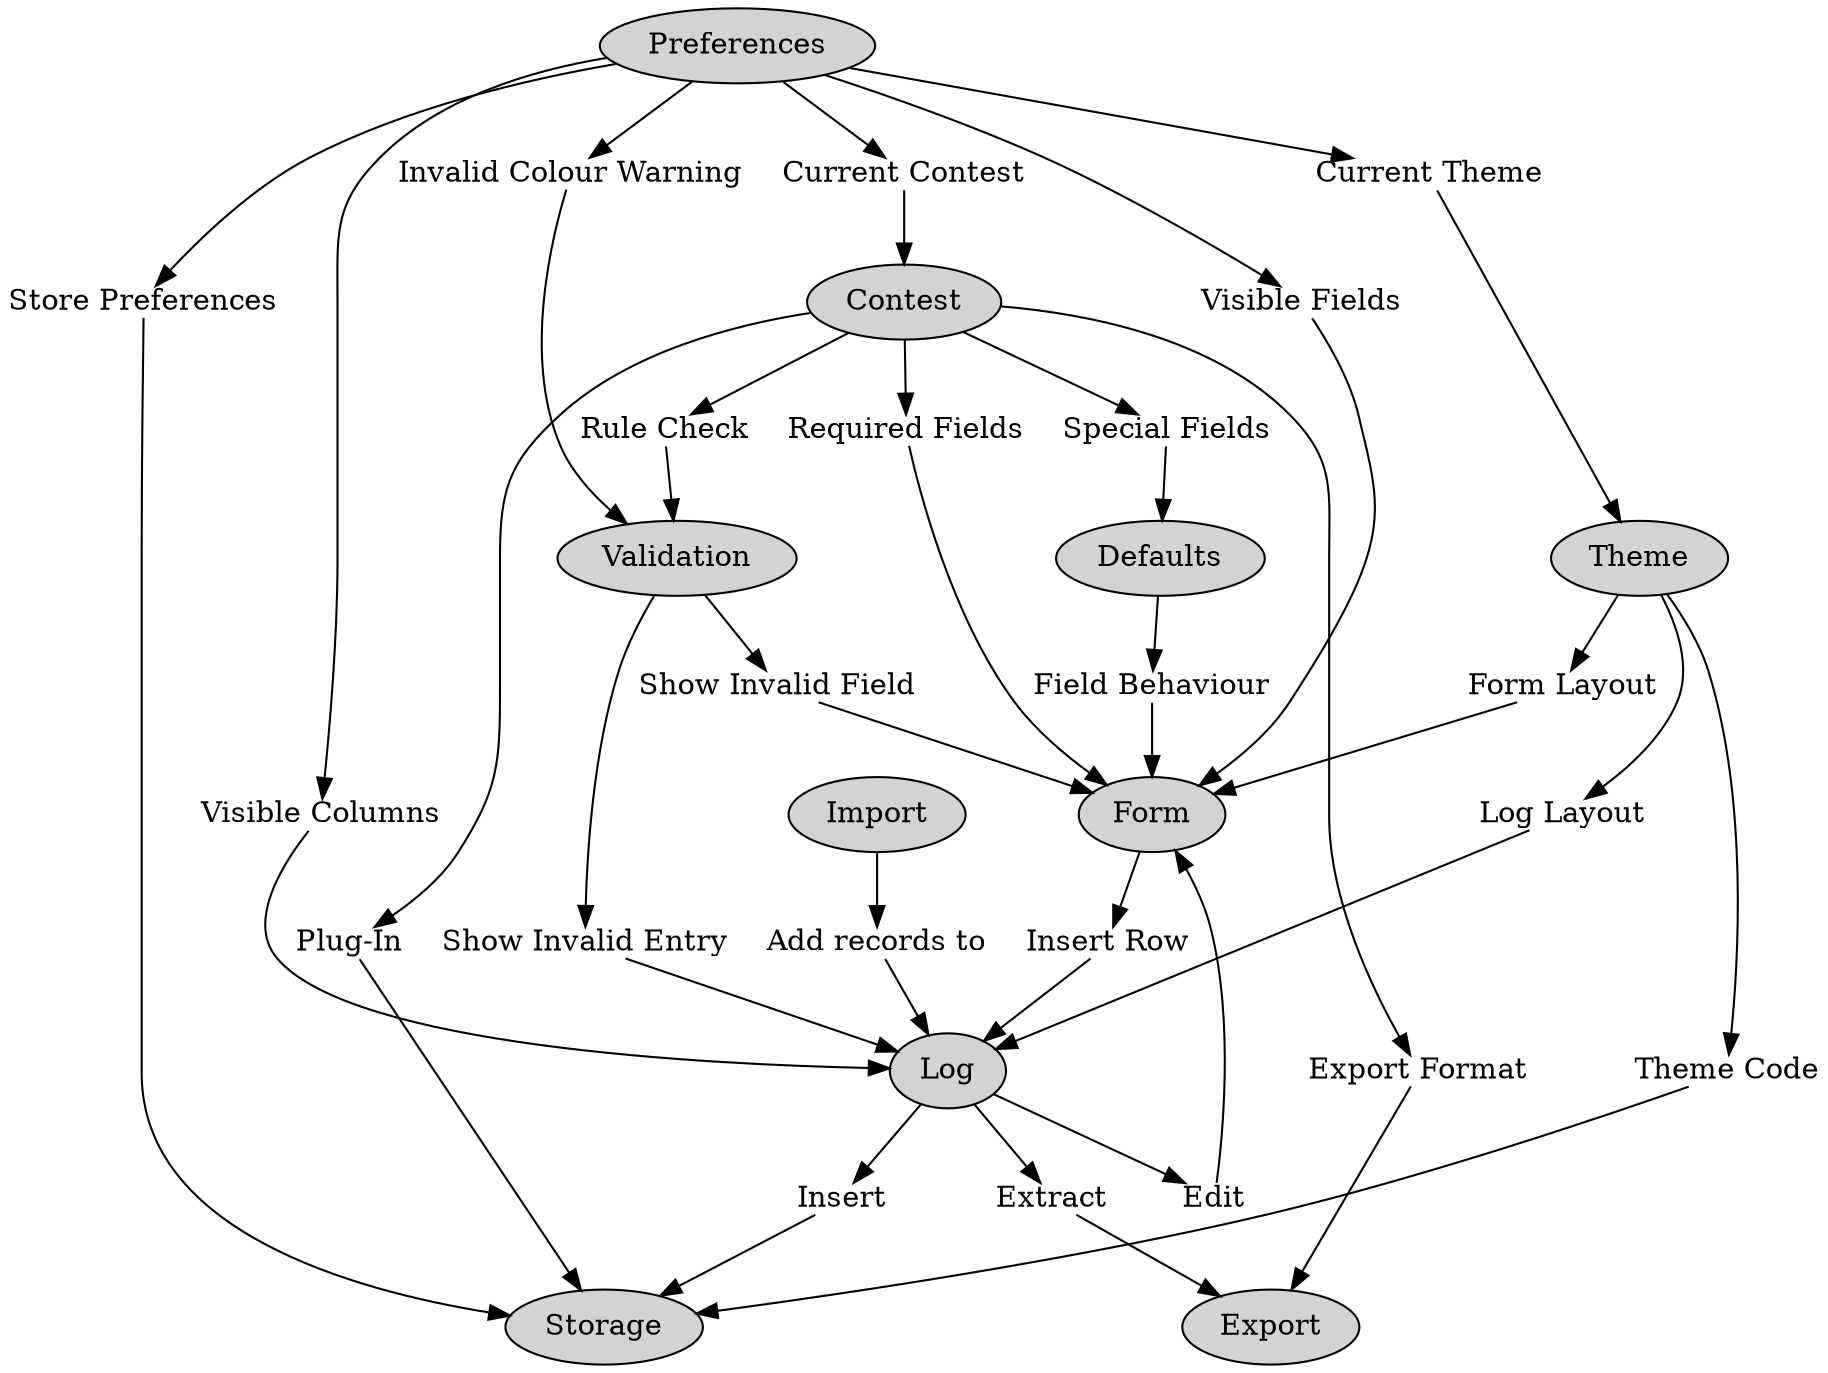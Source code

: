 /*
	This layout describes the different components used to implement
	the contest-logger. It shows how components affect each other and
	what intended effect they have.
*/

digraph C {
/*
	Contest component is a "plug-in" that affects the operation of most
	of the aspects of the software.

	To ensure robustness, the intent is that each component "queries" the
	Contest component to determine what needs to happen.

	The intent is that this will prevent a poorly written plug-in from
	killing the application.
*/
	Contest -> "Special Fields" -> Defaults
	Contest -> "Export Format" -> Export
	Contest -> "Required Fields" -> Form
	Contest -> "Plug-In" -> Storage
	Contest -> "Rule Check" -> Validation

/*
	Default component determines automatic behaviour like date/time updates,
	automatic RST calculation, callsign lookup.
*/
	Defaults -> "Field Behaviour" -> Form

/*
	Form component handles user interface.
*/
	Form -> "Insert Row" -> Log

/*
	Import component handles loading external log files. Likely this will
	require an extensible architecture to manage multiple formats.
*/
	Import -> "Add records to" -> Log

/*
	Log component handles user visible contest results.
*/
	Log -> "Extract" -> Export
	Log -> "Insert" -> Storage
	Log -> "Edit" -> Form

/*
	Preferences component manages "global variables".
*/
	Preferences -> "Current Contest" -> Contest
	Preferences -> "Visible Fields" -> Form
	Preferences -> "Visible Columns" -> Log
	Preferences -> "Store Preferences" -> Storage
	Preferences -> "Current Theme" -> Theme
	Preferences -> "Invalid Colour Warning" -> Validation

/*
	Theme component manages screen layout. It's extensible to handle
	multiple themes.
*/
	Theme -> "Form Layout" -> Form
	Theme -> "Log Layout" -> Log
	Theme -> "Theme Code" -> Storage

/*
	Validation component handles how valid and invalid data is represented.
*/
	Validation -> "Show Invalid Field" -> Form
	Validation -> "Show Invalid Entry" -> Log

	Contest [style=filled]
	Defaults [style=filled]
	Export [style=filled]
	Form [style=filled]
	Import [style=filled]
	Log [style=filled]
	Preferences [style=filled]
	Storage [style=filled]
	Theme [style=filled]
	Validation [style=filled]

	"Add records to" [shape=plain]
	"Current Contest" [shape=plain]
	"Current Theme" [shape=plain]
	"Edit" [shape=plain]
	"Export Format" [shape=plain]
	"Extract" [shape=plain]
	"Field Behaviour" [shape=plain]
	"Form Layout" [shape=plain]
	"Insert" [shape=plain]
	"Insert Row" [shape=plain]
	"Invalid Colour Warning" [shape=plain]
	"Log Layout" [shape=plain]
	"Plug-In" [shape=plain]
	"Required Fields" [shape=plain]
	"Rule Check" [shape=plain]
	"Show Invalid Entry" [shape=plain]
	"Show Invalid Field" [shape=plain]
	"Special Fields" [shape=plain]
	"Store Preferences" [shape=plain]
	"Theme Code" [shape=plain]
	"Visible Columns" [shape=plain]
	"Visible Fields" [shape=plain]

}
